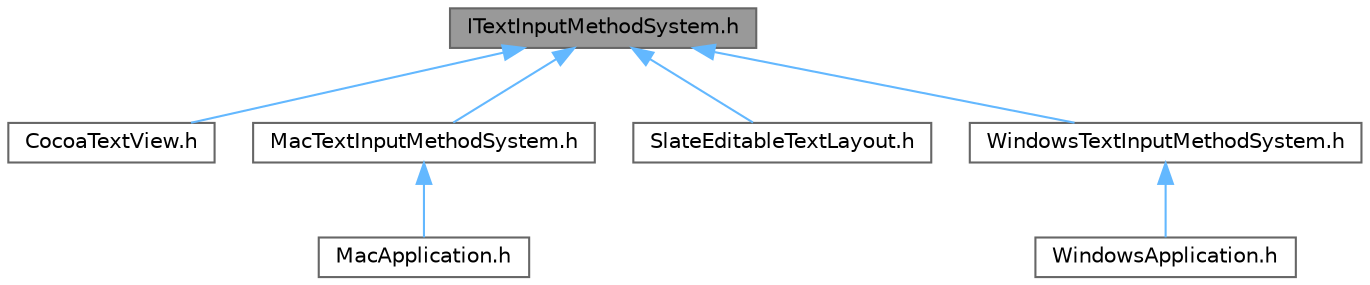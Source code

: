 digraph "ITextInputMethodSystem.h"
{
 // INTERACTIVE_SVG=YES
 // LATEX_PDF_SIZE
  bgcolor="transparent";
  edge [fontname=Helvetica,fontsize=10,labelfontname=Helvetica,labelfontsize=10];
  node [fontname=Helvetica,fontsize=10,shape=box,height=0.2,width=0.4];
  Node1 [id="Node000001",label="ITextInputMethodSystem.h",height=0.2,width=0.4,color="gray40", fillcolor="grey60", style="filled", fontcolor="black",tooltip=" "];
  Node1 -> Node2 [id="edge1_Node000001_Node000002",dir="back",color="steelblue1",style="solid",tooltip=" "];
  Node2 [id="Node000002",label="CocoaTextView.h",height=0.2,width=0.4,color="grey40", fillcolor="white", style="filled",URL="$d4/dd8/CocoaTextView_8h.html",tooltip=" "];
  Node1 -> Node3 [id="edge2_Node000001_Node000003",dir="back",color="steelblue1",style="solid",tooltip=" "];
  Node3 [id="Node000003",label="MacTextInputMethodSystem.h",height=0.2,width=0.4,color="grey40", fillcolor="white", style="filled",URL="$d9/d25/MacTextInputMethodSystem_8h.html",tooltip=" "];
  Node3 -> Node4 [id="edge3_Node000003_Node000004",dir="back",color="steelblue1",style="solid",tooltip=" "];
  Node4 [id="Node000004",label="MacApplication.h",height=0.2,width=0.4,color="grey40", fillcolor="white", style="filled",URL="$d9/d82/MacApplication_8h.html",tooltip=" "];
  Node1 -> Node5 [id="edge4_Node000001_Node000005",dir="back",color="steelblue1",style="solid",tooltip=" "];
  Node5 [id="Node000005",label="SlateEditableTextLayout.h",height=0.2,width=0.4,color="grey40", fillcolor="white", style="filled",URL="$dd/d9e/SlateEditableTextLayout_8h.html",tooltip=" "];
  Node1 -> Node6 [id="edge5_Node000001_Node000006",dir="back",color="steelblue1",style="solid",tooltip=" "];
  Node6 [id="Node000006",label="WindowsTextInputMethodSystem.h",height=0.2,width=0.4,color="grey40", fillcolor="white", style="filled",URL="$dc/ddc/WindowsTextInputMethodSystem_8h.html",tooltip=" "];
  Node6 -> Node7 [id="edge6_Node000006_Node000007",dir="back",color="steelblue1",style="solid",tooltip=" "];
  Node7 [id="Node000007",label="WindowsApplication.h",height=0.2,width=0.4,color="grey40", fillcolor="white", style="filled",URL="$d8/d4c/WindowsApplication_8h.html",tooltip=" "];
}
